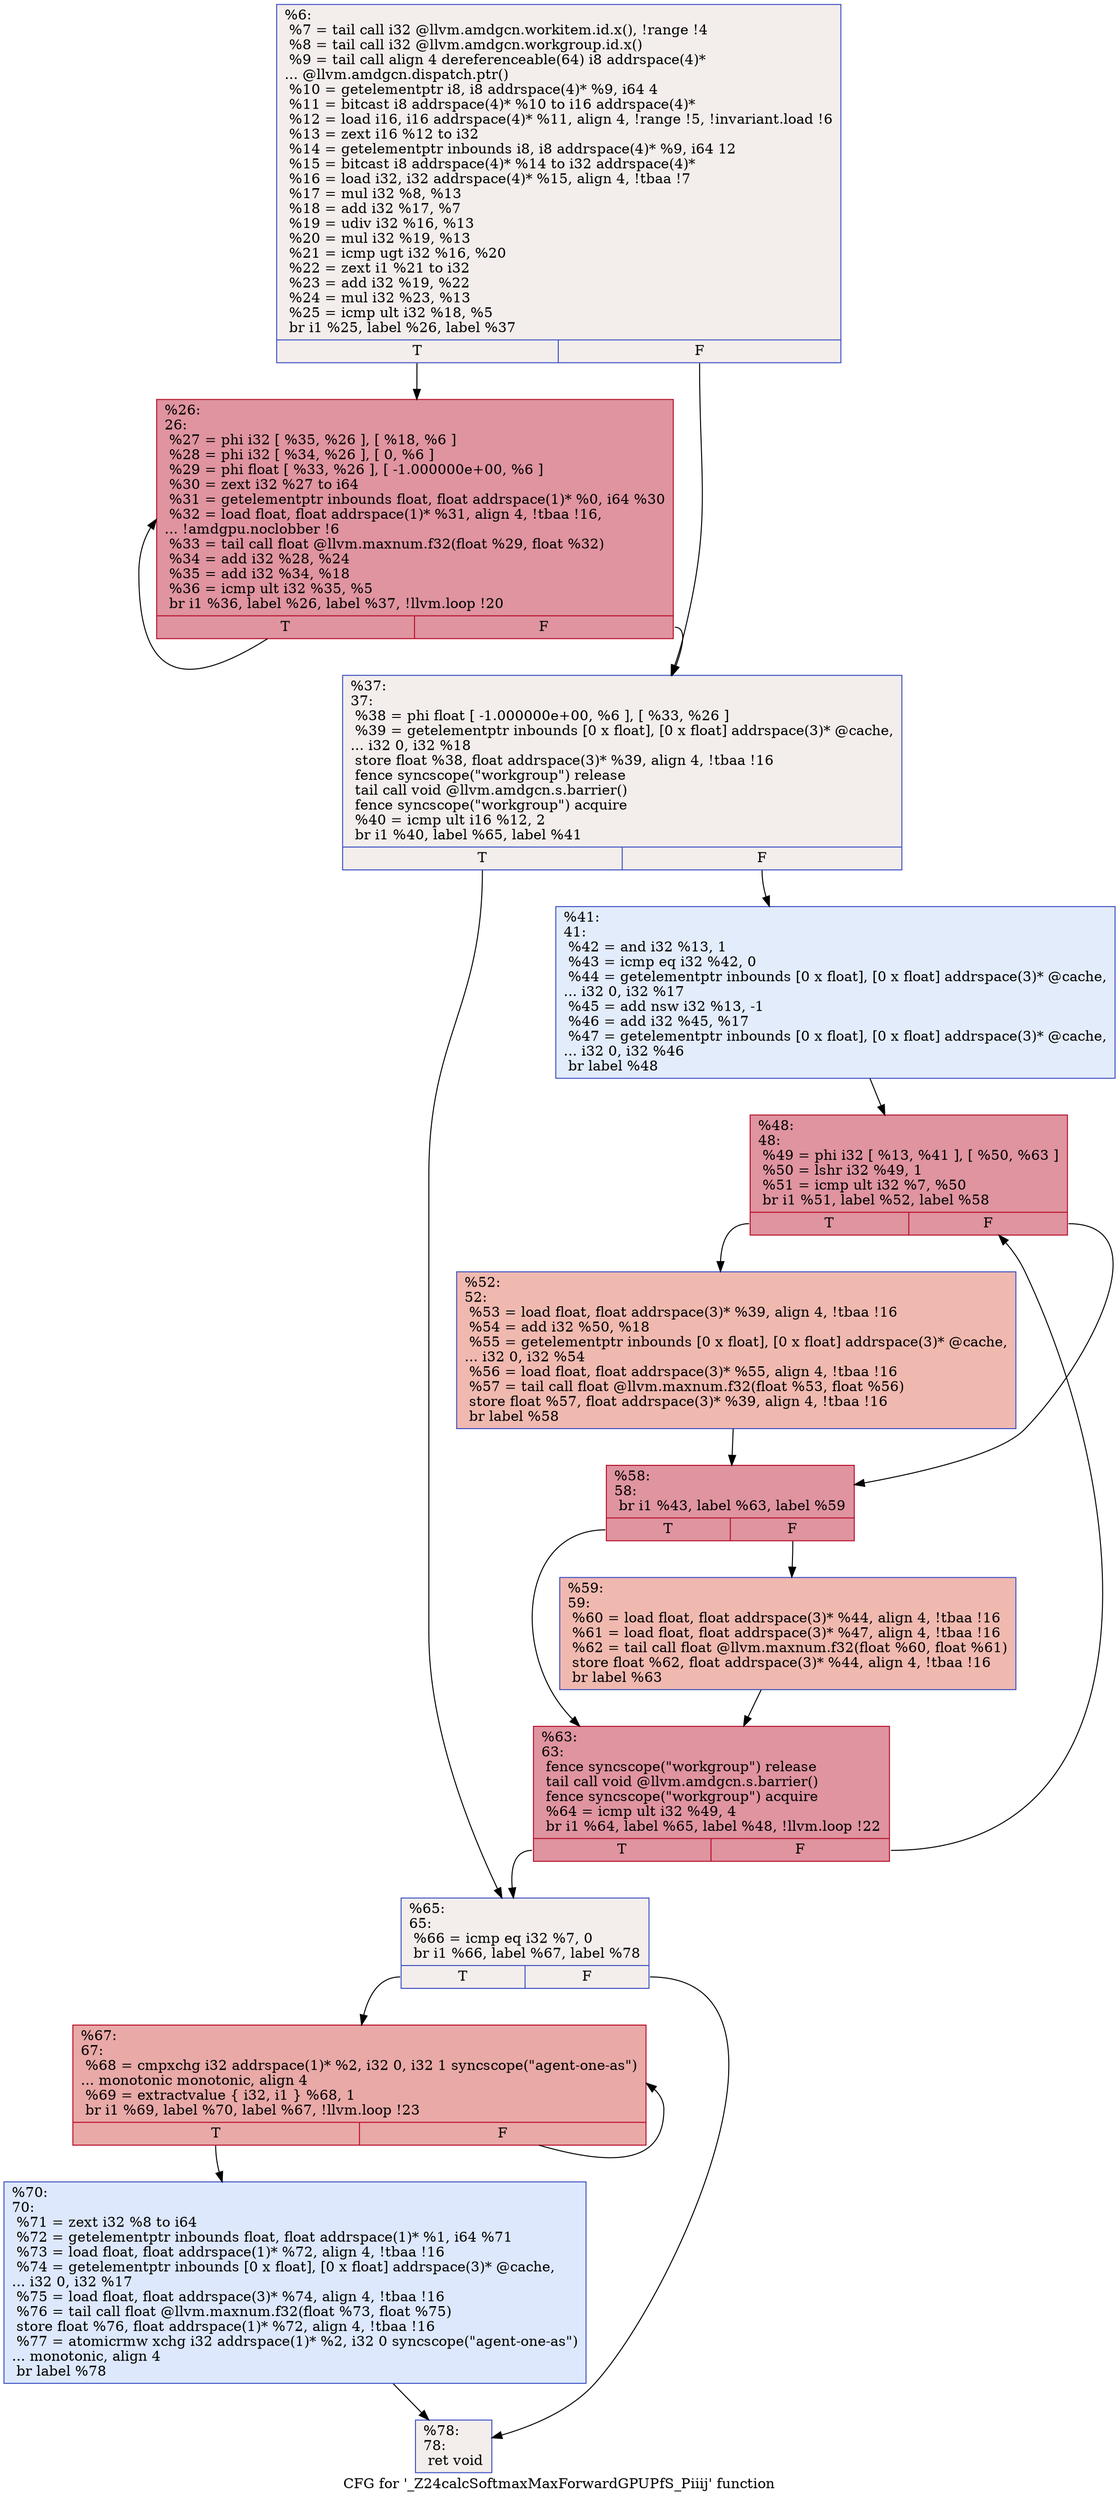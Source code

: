 digraph "CFG for '_Z24calcSoftmaxMaxForwardGPUPfS_Piiij' function" {
	label="CFG for '_Z24calcSoftmaxMaxForwardGPUPfS_Piiij' function";

	Node0x516ea40 [shape=record,color="#3d50c3ff", style=filled, fillcolor="#e3d9d370",label="{%6:\l  %7 = tail call i32 @llvm.amdgcn.workitem.id.x(), !range !4\l  %8 = tail call i32 @llvm.amdgcn.workgroup.id.x()\l  %9 = tail call align 4 dereferenceable(64) i8 addrspace(4)*\l... @llvm.amdgcn.dispatch.ptr()\l  %10 = getelementptr i8, i8 addrspace(4)* %9, i64 4\l  %11 = bitcast i8 addrspace(4)* %10 to i16 addrspace(4)*\l  %12 = load i16, i16 addrspace(4)* %11, align 4, !range !5, !invariant.load !6\l  %13 = zext i16 %12 to i32\l  %14 = getelementptr inbounds i8, i8 addrspace(4)* %9, i64 12\l  %15 = bitcast i8 addrspace(4)* %14 to i32 addrspace(4)*\l  %16 = load i32, i32 addrspace(4)* %15, align 4, !tbaa !7\l  %17 = mul i32 %8, %13\l  %18 = add i32 %17, %7\l  %19 = udiv i32 %16, %13\l  %20 = mul i32 %19, %13\l  %21 = icmp ugt i32 %16, %20\l  %22 = zext i1 %21 to i32\l  %23 = add i32 %19, %22\l  %24 = mul i32 %23, %13\l  %25 = icmp ult i32 %18, %5\l  br i1 %25, label %26, label %37\l|{<s0>T|<s1>F}}"];
	Node0x516ea40:s0 -> Node0x5170fe0;
	Node0x516ea40:s1 -> Node0x5171070;
	Node0x5170fe0 [shape=record,color="#b70d28ff", style=filled, fillcolor="#b70d2870",label="{%26:\l26:                                               \l  %27 = phi i32 [ %35, %26 ], [ %18, %6 ]\l  %28 = phi i32 [ %34, %26 ], [ 0, %6 ]\l  %29 = phi float [ %33, %26 ], [ -1.000000e+00, %6 ]\l  %30 = zext i32 %27 to i64\l  %31 = getelementptr inbounds float, float addrspace(1)* %0, i64 %30\l  %32 = load float, float addrspace(1)* %31, align 4, !tbaa !16,\l... !amdgpu.noclobber !6\l  %33 = tail call float @llvm.maxnum.f32(float %29, float %32)\l  %34 = add i32 %28, %24\l  %35 = add i32 %34, %18\l  %36 = icmp ult i32 %35, %5\l  br i1 %36, label %26, label %37, !llvm.loop !20\l|{<s0>T|<s1>F}}"];
	Node0x5170fe0:s0 -> Node0x5170fe0;
	Node0x5170fe0:s1 -> Node0x5171070;
	Node0x5171070 [shape=record,color="#3d50c3ff", style=filled, fillcolor="#e3d9d370",label="{%37:\l37:                                               \l  %38 = phi float [ -1.000000e+00, %6 ], [ %33, %26 ]\l  %39 = getelementptr inbounds [0 x float], [0 x float] addrspace(3)* @cache,\l... i32 0, i32 %18\l  store float %38, float addrspace(3)* %39, align 4, !tbaa !16\l  fence syncscope(\"workgroup\") release\l  tail call void @llvm.amdgcn.s.barrier()\l  fence syncscope(\"workgroup\") acquire\l  %40 = icmp ult i16 %12, 2\l  br i1 %40, label %65, label %41\l|{<s0>T|<s1>F}}"];
	Node0x5171070:s0 -> Node0x5173970;
	Node0x5171070:s1 -> Node0x5173a00;
	Node0x5173a00 [shape=record,color="#3d50c3ff", style=filled, fillcolor="#bfd3f670",label="{%41:\l41:                                               \l  %42 = and i32 %13, 1\l  %43 = icmp eq i32 %42, 0\l  %44 = getelementptr inbounds [0 x float], [0 x float] addrspace(3)* @cache,\l... i32 0, i32 %17\l  %45 = add nsw i32 %13, -1\l  %46 = add i32 %45, %17\l  %47 = getelementptr inbounds [0 x float], [0 x float] addrspace(3)* @cache,\l... i32 0, i32 %46\l  br label %48\l}"];
	Node0x5173a00 -> Node0x5173f90;
	Node0x5173f90 [shape=record,color="#b70d28ff", style=filled, fillcolor="#b70d2870",label="{%48:\l48:                                               \l  %49 = phi i32 [ %13, %41 ], [ %50, %63 ]\l  %50 = lshr i32 %49, 1\l  %51 = icmp ult i32 %7, %50\l  br i1 %51, label %52, label %58\l|{<s0>T|<s1>F}}"];
	Node0x5173f90:s0 -> Node0x51742b0;
	Node0x5173f90:s1 -> Node0x5174300;
	Node0x51742b0 [shape=record,color="#3d50c3ff", style=filled, fillcolor="#de614d70",label="{%52:\l52:                                               \l  %53 = load float, float addrspace(3)* %39, align 4, !tbaa !16\l  %54 = add i32 %50, %18\l  %55 = getelementptr inbounds [0 x float], [0 x float] addrspace(3)* @cache,\l... i32 0, i32 %54\l  %56 = load float, float addrspace(3)* %55, align 4, !tbaa !16\l  %57 = tail call float @llvm.maxnum.f32(float %53, float %56)\l  store float %57, float addrspace(3)* %39, align 4, !tbaa !16\l  br label %58\l}"];
	Node0x51742b0 -> Node0x5174300;
	Node0x5174300 [shape=record,color="#b70d28ff", style=filled, fillcolor="#b70d2870",label="{%58:\l58:                                               \l  br i1 %43, label %63, label %59\l|{<s0>T|<s1>F}}"];
	Node0x5174300:s0 -> Node0x5174050;
	Node0x5174300:s1 -> Node0x51748c0;
	Node0x51748c0 [shape=record,color="#3d50c3ff", style=filled, fillcolor="#de614d70",label="{%59:\l59:                                               \l  %60 = load float, float addrspace(3)* %44, align 4, !tbaa !16\l  %61 = load float, float addrspace(3)* %47, align 4, !tbaa !16\l  %62 = tail call float @llvm.maxnum.f32(float %60, float %61)\l  store float %62, float addrspace(3)* %44, align 4, !tbaa !16\l  br label %63\l}"];
	Node0x51748c0 -> Node0x5174050;
	Node0x5174050 [shape=record,color="#b70d28ff", style=filled, fillcolor="#b70d2870",label="{%63:\l63:                                               \l  fence syncscope(\"workgroup\") release\l  tail call void @llvm.amdgcn.s.barrier()\l  fence syncscope(\"workgroup\") acquire\l  %64 = icmp ult i32 %49, 4\l  br i1 %64, label %65, label %48, !llvm.loop !22\l|{<s0>T|<s1>F}}"];
	Node0x5174050:s0 -> Node0x5173970;
	Node0x5174050:s1 -> Node0x5173f90;
	Node0x5173970 [shape=record,color="#3d50c3ff", style=filled, fillcolor="#e3d9d370",label="{%65:\l65:                                               \l  %66 = icmp eq i32 %7, 0\l  br i1 %66, label %67, label %78\l|{<s0>T|<s1>F}}"];
	Node0x5173970:s0 -> Node0x5172a60;
	Node0x5173970:s1 -> Node0x5175310;
	Node0x5172a60 [shape=record,color="#b70d28ff", style=filled, fillcolor="#ca3b3770",label="{%67:\l67:                                               \l  %68 = cmpxchg i32 addrspace(1)* %2, i32 0, i32 1 syncscope(\"agent-one-as\")\l... monotonic monotonic, align 4\l  %69 = extractvalue \{ i32, i1 \} %68, 1\l  br i1 %69, label %70, label %67, !llvm.loop !23\l|{<s0>T|<s1>F}}"];
	Node0x5172a60:s0 -> Node0x5175790;
	Node0x5172a60:s1 -> Node0x5172a60;
	Node0x5175790 [shape=record,color="#3d50c3ff", style=filled, fillcolor="#b2ccfb70",label="{%70:\l70:                                               \l  %71 = zext i32 %8 to i64\l  %72 = getelementptr inbounds float, float addrspace(1)* %1, i64 %71\l  %73 = load float, float addrspace(1)* %72, align 4, !tbaa !16\l  %74 = getelementptr inbounds [0 x float], [0 x float] addrspace(3)* @cache,\l... i32 0, i32 %17\l  %75 = load float, float addrspace(3)* %74, align 4, !tbaa !16\l  %76 = tail call float @llvm.maxnum.f32(float %73, float %75)\l  store float %76, float addrspace(1)* %72, align 4, !tbaa !16\l  %77 = atomicrmw xchg i32 addrspace(1)* %2, i32 0 syncscope(\"agent-one-as\")\l... monotonic, align 4\l  br label %78\l}"];
	Node0x5175790 -> Node0x5175310;
	Node0x5175310 [shape=record,color="#3d50c3ff", style=filled, fillcolor="#e3d9d370",label="{%78:\l78:                                               \l  ret void\l}"];
}
